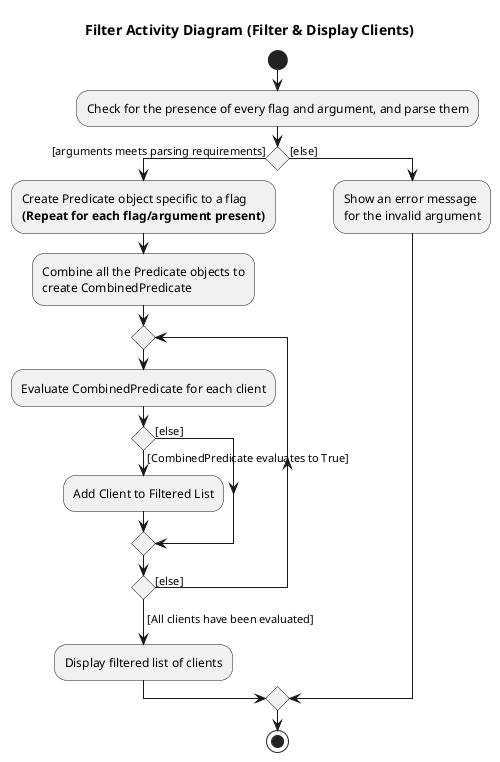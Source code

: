 @startuml
'https://plantuml.com/activity-diagram-beta
title Filter Activity Diagram (Filter & Display Clients)
start
:Check for the presence of every flag and argument, and parse them;
if () then ([arguments meets parsing requirements])
    :Create Predicate object specific to a flag
    **(Repeat for each flag/argument present)**;

    :Combine all the Predicate objects to
    create CombinedPredicate;

    repeat
        :Evaluate CombinedPredicate for each client;
        if () then ([CombinedPredicate evaluates to True])
            :Add Client to Filtered List;
        else ([else])
        endif
    repeat while () is ([else])
    -> [All clients have been evaluated];

    :Display filtered list of clients;
else ([else])
    :Show an error message
    for the invalid argument;
endif
stop
@enduml
